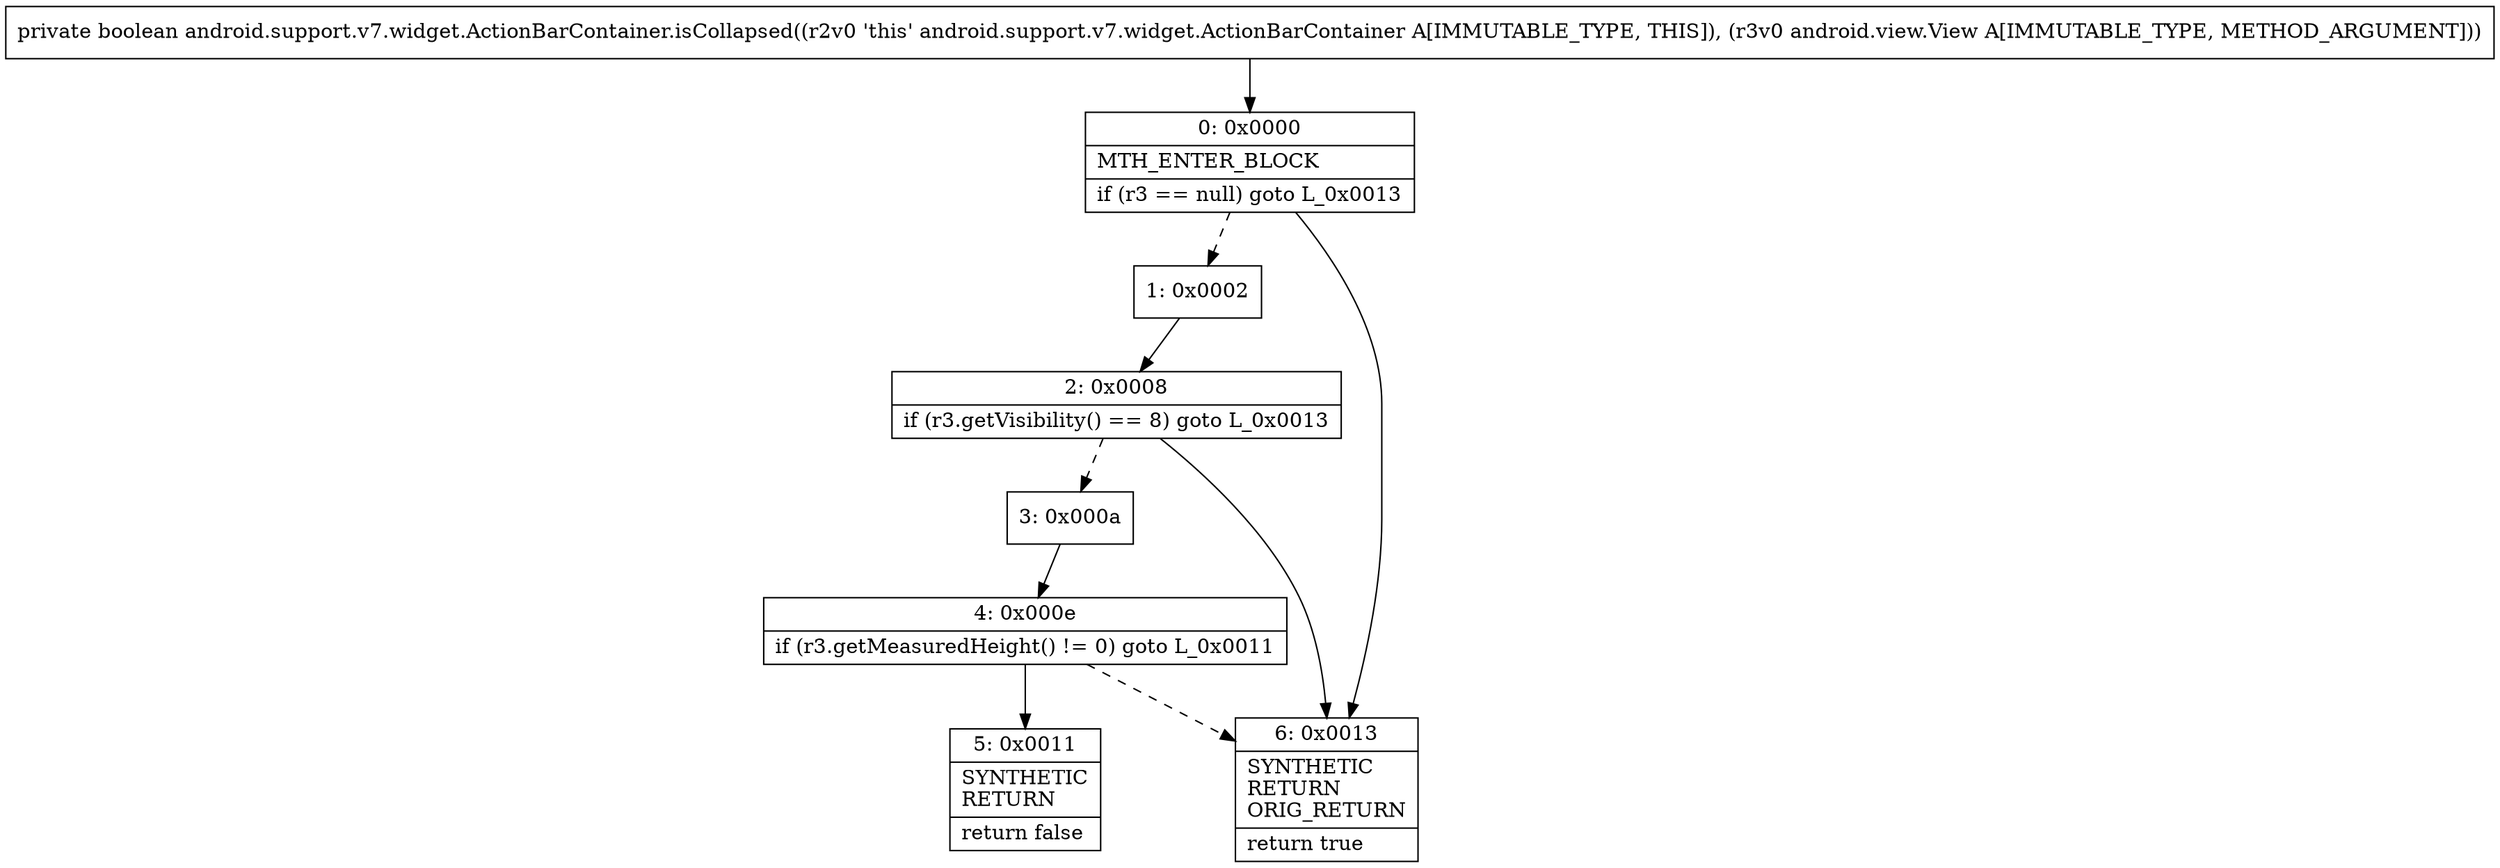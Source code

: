 digraph "CFG forandroid.support.v7.widget.ActionBarContainer.isCollapsed(Landroid\/view\/View;)Z" {
Node_0 [shape=record,label="{0\:\ 0x0000|MTH_ENTER_BLOCK\l|if (r3 == null) goto L_0x0013\l}"];
Node_1 [shape=record,label="{1\:\ 0x0002}"];
Node_2 [shape=record,label="{2\:\ 0x0008|if (r3.getVisibility() == 8) goto L_0x0013\l}"];
Node_3 [shape=record,label="{3\:\ 0x000a}"];
Node_4 [shape=record,label="{4\:\ 0x000e|if (r3.getMeasuredHeight() != 0) goto L_0x0011\l}"];
Node_5 [shape=record,label="{5\:\ 0x0011|SYNTHETIC\lRETURN\l|return false\l}"];
Node_6 [shape=record,label="{6\:\ 0x0013|SYNTHETIC\lRETURN\lORIG_RETURN\l|return true\l}"];
MethodNode[shape=record,label="{private boolean android.support.v7.widget.ActionBarContainer.isCollapsed((r2v0 'this' android.support.v7.widget.ActionBarContainer A[IMMUTABLE_TYPE, THIS]), (r3v0 android.view.View A[IMMUTABLE_TYPE, METHOD_ARGUMENT])) }"];
MethodNode -> Node_0;
Node_0 -> Node_1[style=dashed];
Node_0 -> Node_6;
Node_1 -> Node_2;
Node_2 -> Node_3[style=dashed];
Node_2 -> Node_6;
Node_3 -> Node_4;
Node_4 -> Node_5;
Node_4 -> Node_6[style=dashed];
}

